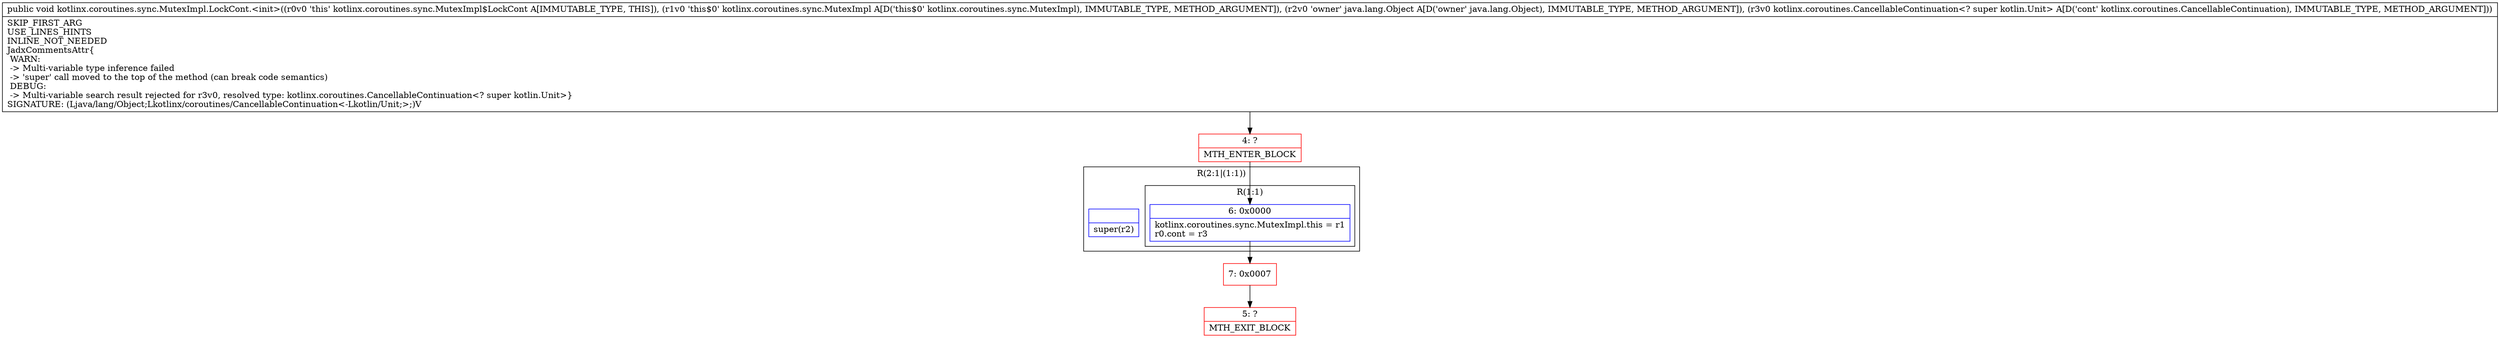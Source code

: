 digraph "CFG forkotlinx.coroutines.sync.MutexImpl.LockCont.\<init\>(Lkotlinx\/coroutines\/sync\/MutexImpl;Ljava\/lang\/Object;Lkotlinx\/coroutines\/CancellableContinuation;)V" {
subgraph cluster_Region_1580819329 {
label = "R(2:1|(1:1))";
node [shape=record,color=blue];
Node_InsnContainer_1236603848 [shape=record,label="{|super(r2)\l}"];
subgraph cluster_Region_1169313706 {
label = "R(1:1)";
node [shape=record,color=blue];
Node_6 [shape=record,label="{6\:\ 0x0000|kotlinx.coroutines.sync.MutexImpl.this = r1\lr0.cont = r3\l}"];
}
}
Node_4 [shape=record,color=red,label="{4\:\ ?|MTH_ENTER_BLOCK\l}"];
Node_7 [shape=record,color=red,label="{7\:\ 0x0007}"];
Node_5 [shape=record,color=red,label="{5\:\ ?|MTH_EXIT_BLOCK\l}"];
MethodNode[shape=record,label="{public void kotlinx.coroutines.sync.MutexImpl.LockCont.\<init\>((r0v0 'this' kotlinx.coroutines.sync.MutexImpl$LockCont A[IMMUTABLE_TYPE, THIS]), (r1v0 'this$0' kotlinx.coroutines.sync.MutexImpl A[D('this$0' kotlinx.coroutines.sync.MutexImpl), IMMUTABLE_TYPE, METHOD_ARGUMENT]), (r2v0 'owner' java.lang.Object A[D('owner' java.lang.Object), IMMUTABLE_TYPE, METHOD_ARGUMENT]), (r3v0 kotlinx.coroutines.CancellableContinuation\<? super kotlin.Unit\> A[D('cont' kotlinx.coroutines.CancellableContinuation), IMMUTABLE_TYPE, METHOD_ARGUMENT]))  | SKIP_FIRST_ARG\lUSE_LINES_HINTS\lINLINE_NOT_NEEDED\lJadxCommentsAttr\{\l WARN: \l \-\> Multi\-variable type inference failed\l \-\> 'super' call moved to the top of the method (can break code semantics)\l DEBUG: \l \-\> Multi\-variable search result rejected for r3v0, resolved type: kotlinx.coroutines.CancellableContinuation\<? super kotlin.Unit\>\}\lSIGNATURE: (Ljava\/lang\/Object;Lkotlinx\/coroutines\/CancellableContinuation\<\-Lkotlin\/Unit;\>;)V\l}"];
MethodNode -> Node_4;Node_6 -> Node_7;
Node_4 -> Node_6;
Node_7 -> Node_5;
}

